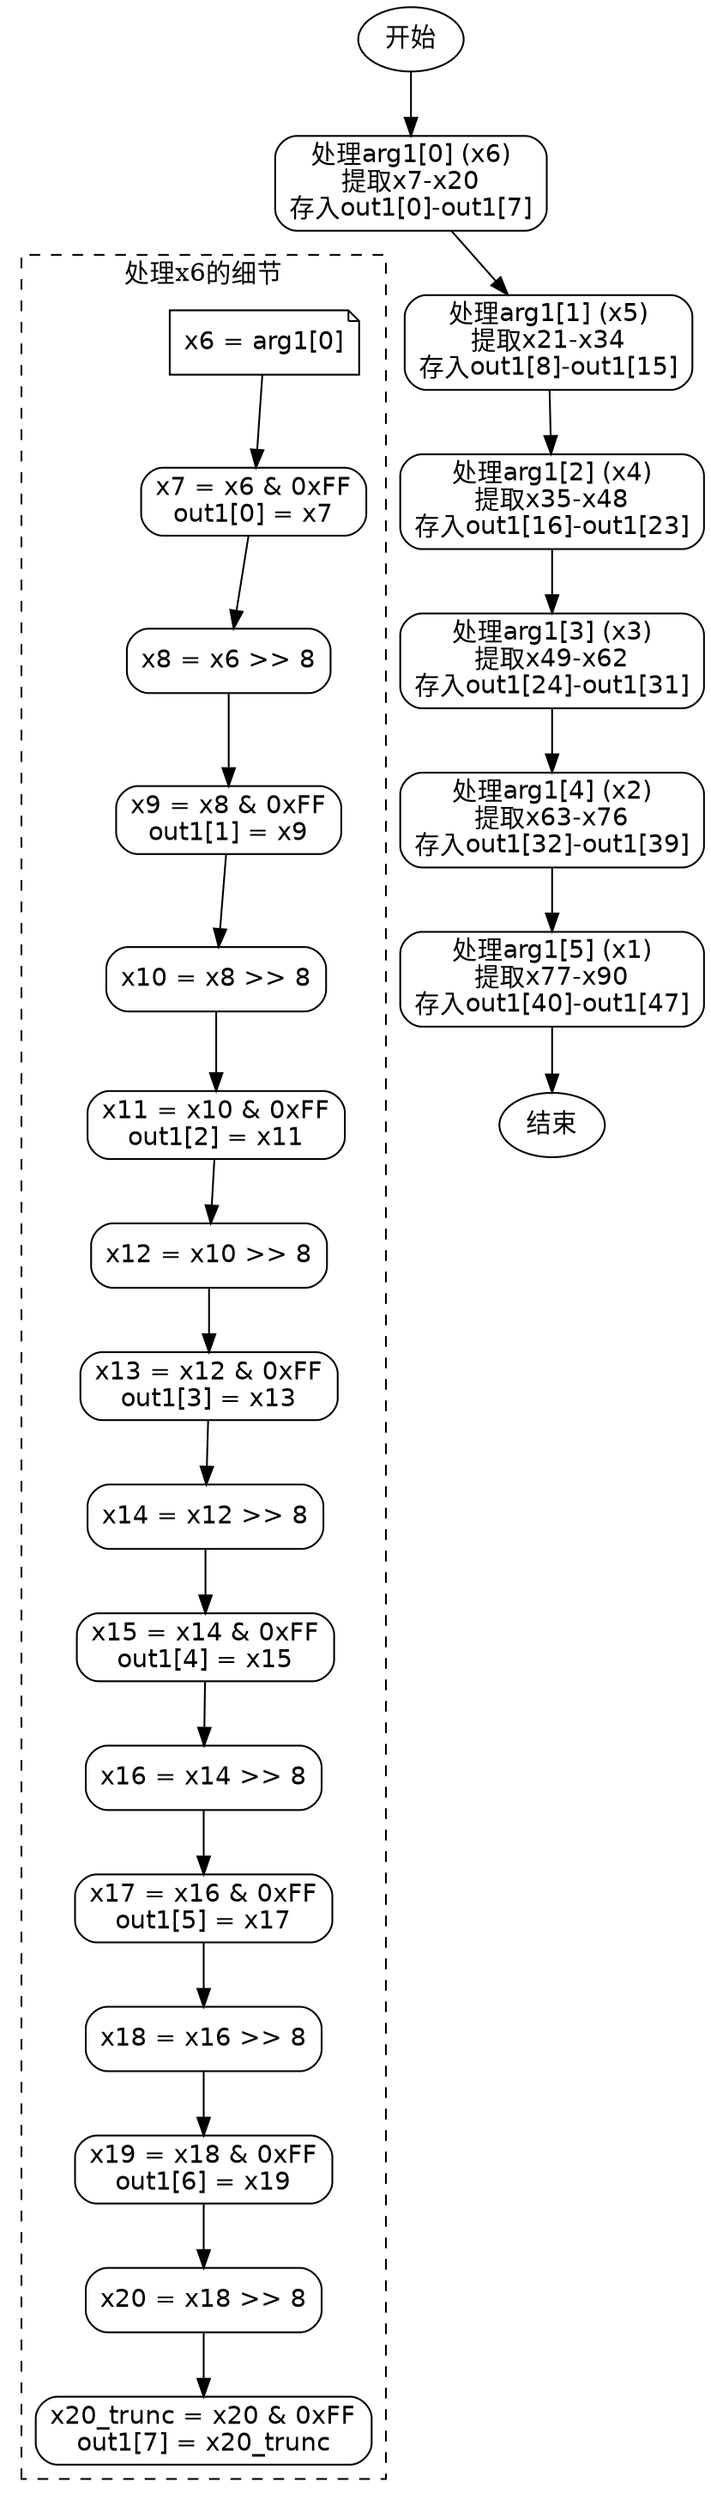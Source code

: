 
digraph flowchart {
    node [shape=rectangle, style="rounded", fontname="Helvetica"];
    edge [fontname="Helvetica"];
    
    start [label="开始", shape=ellipse];
    end [label="结束", shape=ellipse];
    
    process_x6 [label="处理arg1[0] (x6)\n提取x7-x20\n存入out1[0]-out1[7]"];
    process_x5 [label="处理arg1[1] (x5)\n提取x21-x34\n存入out1[8]-out1[15]"];
    process_x4 [label="处理arg1[2] (x4)\n提取x35-x48\n存入out1[16]-out1[23]"];
    process_x3 [label="处理arg1[3] (x3)\n提取x49-x62\n存入out1[24]-out1[31]"];
    process_x2 [label="处理arg1[4] (x2)\n提取x63-x76\n存入out1[32]-out1[39]"];
    process_x1 [label="处理arg1[5] (x1)\n提取x77-x90\n存入out1[40]-out1[47]"];
    
    start -> process_x6;
    process_x6 -> process_x5;
    process_x5 -> process_x4;
    process_x4 -> process_x3;
    process_x3 -> process_x2;
    process_x2 -> process_x1;
    process_x1 -> end;
    
    // 展开x6的处理细节示例
    subgraph cluster_x6 {
        label="处理x6的细节";
        style=dashed;
        
        x6_start [label="x6 = arg1[0]", shape=note];
        extract_0 [label="x7 = x6 & 0xFF\nout1[0] = x7"];
        shift_8 [label="x8 = x6 >> 8"];
        extract_1 [label="x9 = x8 & 0xFF\nout1[1] = x9"];
        shift_16 [label="x10 = x8 >> 8"];
        extract_2 [label="x11 = x10 & 0xFF\nout1[2] = x11"];
        shift_24 [label="x12 = x10 >> 8"];
        extract_3 [label="x13 = x12 & 0xFF\nout1[3] = x13"];
        shift_32 [label="x14 = x12 >> 8"];
        extract_4 [label="x15 = x14 & 0xFF\nout1[4] = x15"];
        shift_40 [label="x16 = x14 >> 8"];
        extract_5 [label="x17 = x16 & 0xFF\nout1[5] = x17"];
        shift_48 [label="x18 = x16 >> 8"];
        extract_6 [label="x19 = x18 & 0xFF\nout1[6] = x19"];
        shift_56 [label="x20 = x18 >> 8"];
        extract_7 [label="x20_trunc = x20 & 0xFF\nout1[7] = x20_trunc"];
        
        x6_start -> extract_0;
        extract_0 -> shift_8;
        shift_8 -> extract_1;
        extract_1 -> shift_16;
        shift_16 -> extract_2;
        extract_2 -> shift_24;
        shift_24 -> extract_3;
        extract_3 -> shift_32;
        shift_32 -> extract_4;
        extract_4 -> shift_40;
        shift_40 -> extract_5;
        extract_5 -> shift_48;
        shift_48 -> extract_6;
        extract_6 -> shift_56;
        shift_56 -> extract_7;
    }
    
    // 将x6的细节连接到主流程
    process_x6 -> x6_start [lhead=cluster_x6, style=invis];
}
